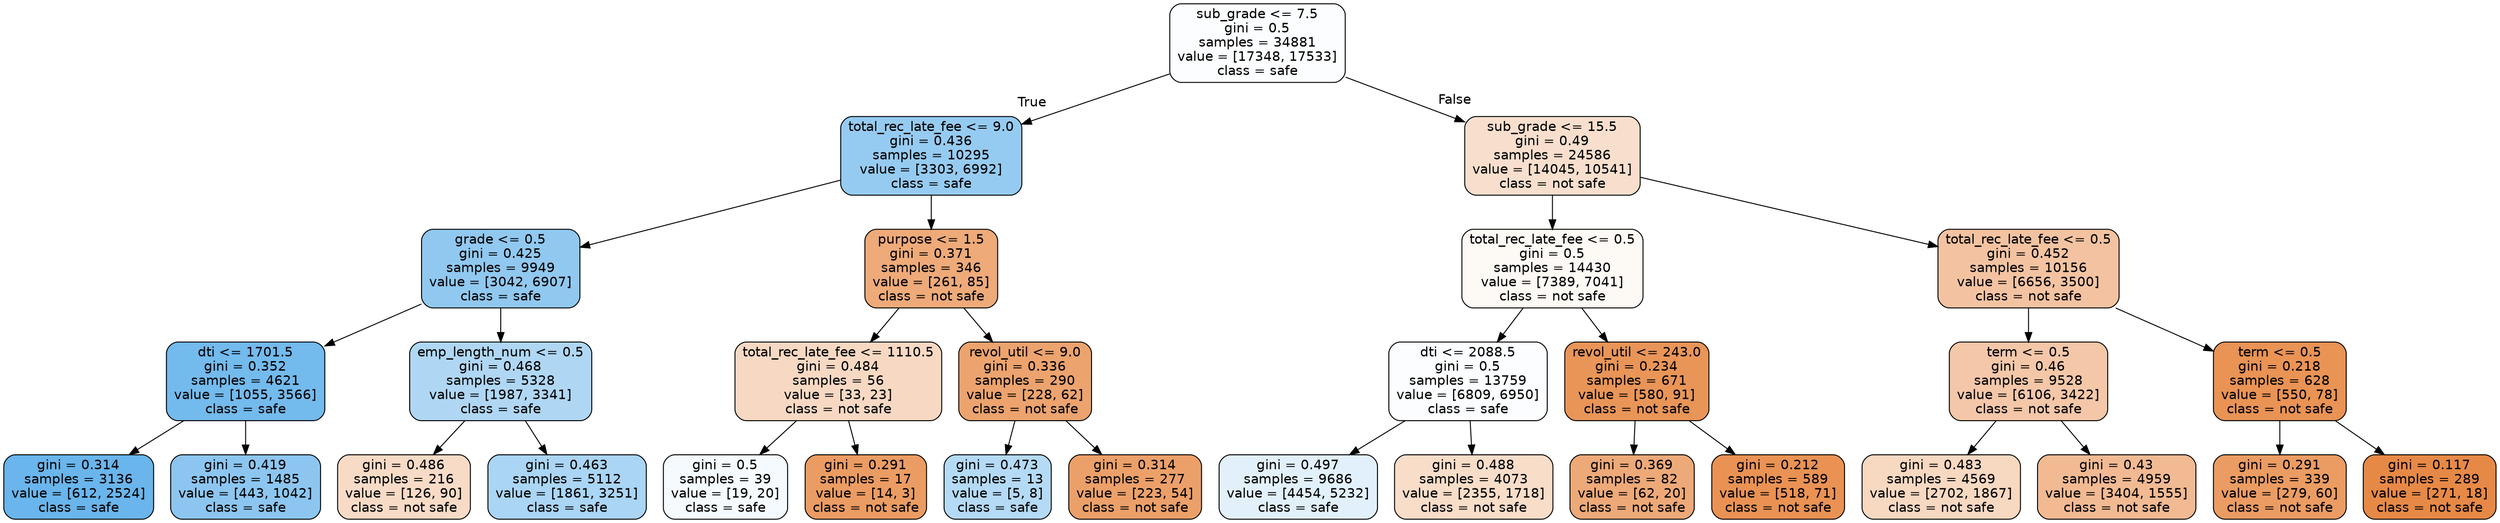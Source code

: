 digraph Tree {
node [shape=box, style="filled, rounded", color="black", fontname=helvetica] ;
edge [fontname=helvetica] ;
0 [label="sub_grade <= 7.5\ngini = 0.5\nsamples = 34881\nvalue = [17348, 17533]\nclass = safe", fillcolor="#399de503"] ;
1 [label="total_rec_late_fee <= 9.0\ngini = 0.436\nsamples = 10295\nvalue = [3303, 6992]\nclass = safe", fillcolor="#399de587"] ;
0 -> 1 [labeldistance=2.5, labelangle=45, headlabel="True"] ;
2 [label="grade <= 0.5\ngini = 0.425\nsamples = 9949\nvalue = [3042, 6907]\nclass = safe", fillcolor="#399de58f"] ;
1 -> 2 ;
3 [label="dti <= 1701.5\ngini = 0.352\nsamples = 4621\nvalue = [1055, 3566]\nclass = safe", fillcolor="#399de5b4"] ;
2 -> 3 ;
4 [label="gini = 0.314\nsamples = 3136\nvalue = [612, 2524]\nclass = safe", fillcolor="#399de5c1"] ;
3 -> 4 ;
5 [label="gini = 0.419\nsamples = 1485\nvalue = [443, 1042]\nclass = safe", fillcolor="#399de593"] ;
3 -> 5 ;
6 [label="emp_length_num <= 0.5\ngini = 0.468\nsamples = 5328\nvalue = [1987, 3341]\nclass = safe", fillcolor="#399de567"] ;
2 -> 6 ;
7 [label="gini = 0.486\nsamples = 216\nvalue = [126, 90]\nclass = not safe", fillcolor="#e5813949"] ;
6 -> 7 ;
8 [label="gini = 0.463\nsamples = 5112\nvalue = [1861, 3251]\nclass = safe", fillcolor="#399de56d"] ;
6 -> 8 ;
9 [label="purpose <= 1.5\ngini = 0.371\nsamples = 346\nvalue = [261, 85]\nclass = not safe", fillcolor="#e58139ac"] ;
1 -> 9 ;
10 [label="total_rec_late_fee <= 1110.5\ngini = 0.484\nsamples = 56\nvalue = [33, 23]\nclass = not safe", fillcolor="#e581394d"] ;
9 -> 10 ;
11 [label="gini = 0.5\nsamples = 39\nvalue = [19, 20]\nclass = safe", fillcolor="#399de50d"] ;
10 -> 11 ;
12 [label="gini = 0.291\nsamples = 17\nvalue = [14, 3]\nclass = not safe", fillcolor="#e58139c8"] ;
10 -> 12 ;
13 [label="revol_util <= 9.0\ngini = 0.336\nsamples = 290\nvalue = [228, 62]\nclass = not safe", fillcolor="#e58139ba"] ;
9 -> 13 ;
14 [label="gini = 0.473\nsamples = 13\nvalue = [5, 8]\nclass = safe", fillcolor="#399de560"] ;
13 -> 14 ;
15 [label="gini = 0.314\nsamples = 277\nvalue = [223, 54]\nclass = not safe", fillcolor="#e58139c1"] ;
13 -> 15 ;
16 [label="sub_grade <= 15.5\ngini = 0.49\nsamples = 24586\nvalue = [14045, 10541]\nclass = not safe", fillcolor="#e5813940"] ;
0 -> 16 [labeldistance=2.5, labelangle=-45, headlabel="False"] ;
17 [label="total_rec_late_fee <= 0.5\ngini = 0.5\nsamples = 14430\nvalue = [7389, 7041]\nclass = not safe", fillcolor="#e581390c"] ;
16 -> 17 ;
18 [label="dti <= 2088.5\ngini = 0.5\nsamples = 13759\nvalue = [6809, 6950]\nclass = safe", fillcolor="#399de505"] ;
17 -> 18 ;
19 [label="gini = 0.497\nsamples = 9686\nvalue = [4454, 5232]\nclass = safe", fillcolor="#399de526"] ;
18 -> 19 ;
20 [label="gini = 0.488\nsamples = 4073\nvalue = [2355, 1718]\nclass = not safe", fillcolor="#e5813945"] ;
18 -> 20 ;
21 [label="revol_util <= 243.0\ngini = 0.234\nsamples = 671\nvalue = [580, 91]\nclass = not safe", fillcolor="#e58139d7"] ;
17 -> 21 ;
22 [label="gini = 0.369\nsamples = 82\nvalue = [62, 20]\nclass = not safe", fillcolor="#e58139ad"] ;
21 -> 22 ;
23 [label="gini = 0.212\nsamples = 589\nvalue = [518, 71]\nclass = not safe", fillcolor="#e58139dc"] ;
21 -> 23 ;
24 [label="total_rec_late_fee <= 0.5\ngini = 0.452\nsamples = 10156\nvalue = [6656, 3500]\nclass = not safe", fillcolor="#e5813979"] ;
16 -> 24 ;
25 [label="term <= 0.5\ngini = 0.46\nsamples = 9528\nvalue = [6106, 3422]\nclass = not safe", fillcolor="#e5813970"] ;
24 -> 25 ;
26 [label="gini = 0.483\nsamples = 4569\nvalue = [2702, 1867]\nclass = not safe", fillcolor="#e581394f"] ;
25 -> 26 ;
27 [label="gini = 0.43\nsamples = 4959\nvalue = [3404, 1555]\nclass = not safe", fillcolor="#e581398b"] ;
25 -> 27 ;
28 [label="term <= 0.5\ngini = 0.218\nsamples = 628\nvalue = [550, 78]\nclass = not safe", fillcolor="#e58139db"] ;
24 -> 28 ;
29 [label="gini = 0.291\nsamples = 339\nvalue = [279, 60]\nclass = not safe", fillcolor="#e58139c8"] ;
28 -> 29 ;
30 [label="gini = 0.117\nsamples = 289\nvalue = [271, 18]\nclass = not safe", fillcolor="#e58139ee"] ;
28 -> 30 ;
}